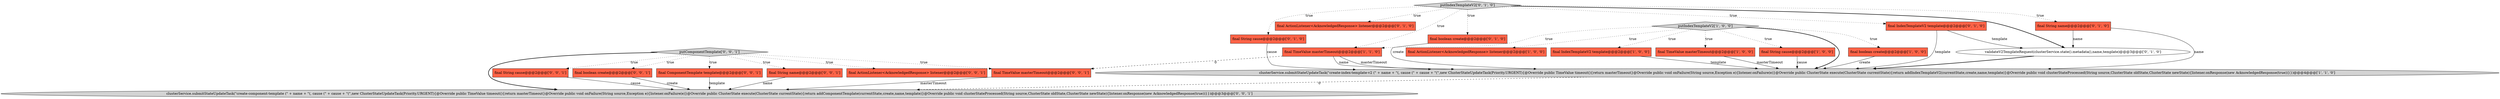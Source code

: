 digraph {
20 [style = filled, label = "putComponentTemplate['0', '0', '1']", fillcolor = lightgray, shape = diamond image = "AAA0AAABBB3BBB"];
5 [style = filled, label = "final boolean create@@@2@@@['1', '0', '0']", fillcolor = tomato, shape = box image = "AAA0AAABBB1BBB"];
17 [style = filled, label = "final String cause@@@2@@@['0', '0', '1']", fillcolor = tomato, shape = box image = "AAA0AAABBB3BBB"];
10 [style = filled, label = "putIndexTemplateV2['0', '1', '0']", fillcolor = lightgray, shape = diamond image = "AAA0AAABBB2BBB"];
4 [style = filled, label = "final IndexTemplateV2 template@@@2@@@['1', '0', '0']", fillcolor = tomato, shape = box image = "AAA0AAABBB1BBB"];
14 [style = filled, label = "final ActionListener<AcknowledgedResponse> listener@@@2@@@['0', '1', '0']", fillcolor = tomato, shape = box image = "AAA0AAABBB2BBB"];
19 [style = filled, label = "final boolean create@@@2@@@['0', '0', '1']", fillcolor = tomato, shape = box image = "AAA0AAABBB3BBB"];
8 [style = filled, label = "validateV2TemplateRequest(clusterService.state().metadata(),name,template)@@@3@@@['0', '1', '0']", fillcolor = white, shape = ellipse image = "AAA1AAABBB2BBB"];
6 [style = filled, label = "final TimeValue masterTimeout@@@2@@@['1', '0', '0']", fillcolor = tomato, shape = box image = "AAA0AAABBB1BBB"];
15 [style = filled, label = "final ComponentTemplate template@@@2@@@['0', '0', '1']", fillcolor = tomato, shape = box image = "AAA0AAABBB3BBB"];
13 [style = filled, label = "final String name@@@2@@@['0', '1', '0']", fillcolor = tomato, shape = box image = "AAA0AAABBB2BBB"];
21 [style = filled, label = "final String name@@@2@@@['0', '0', '1']", fillcolor = tomato, shape = box image = "AAA0AAABBB3BBB"];
1 [style = filled, label = "final String cause@@@2@@@['1', '0', '0']", fillcolor = tomato, shape = box image = "AAA0AAABBB1BBB"];
11 [style = filled, label = "final IndexTemplateV2 template@@@2@@@['0', '1', '0']", fillcolor = tomato, shape = box image = "AAA0AAABBB2BBB"];
3 [style = filled, label = "clusterService.submitStateUpdateTask(\"create-index-template-v2 (\" + name + \"(, cause (\" + cause + \"(\",new ClusterStateUpdateTask(Priority.URGENT){@Override public TimeValue timeout(){return masterTimeout}@Override public void onFailure(String source,Exception e){listener.onFailure(e)}@Override public ClusterState execute(ClusterState currentState){return addIndexTemplateV2(currentState,create,name,template)}@Override public void clusterStateProcessed(String source,ClusterState oldState,ClusterState newState){listener.onResponse(new AcknowledgedResponse(true))}})@@@4@@@['1', '1', '0']", fillcolor = lightgray, shape = ellipse image = "AAA0AAABBB1BBB"];
2 [style = filled, label = "putIndexTemplateV2['1', '0', '0']", fillcolor = lightgray, shape = diamond image = "AAA0AAABBB1BBB"];
0 [style = filled, label = "final ActionListener<AcknowledgedResponse> listener@@@2@@@['1', '0', '0']", fillcolor = tomato, shape = box image = "AAA0AAABBB1BBB"];
18 [style = filled, label = "final ActionListener<AcknowledgedResponse> listener@@@2@@@['0', '0', '1']", fillcolor = tomato, shape = box image = "AAA0AAABBB3BBB"];
22 [style = filled, label = "final TimeValue masterTimeout@@@2@@@['0', '0', '1']", fillcolor = tomato, shape = box image = "AAA0AAABBB3BBB"];
12 [style = filled, label = "final String cause@@@2@@@['0', '1', '0']", fillcolor = tomato, shape = box image = "AAA0AAABBB2BBB"];
9 [style = filled, label = "final boolean create@@@2@@@['0', '1', '0']", fillcolor = tomato, shape = box image = "AAA0AAABBB2BBB"];
16 [style = filled, label = "clusterService.submitStateUpdateTask(\"create-component-template (\" + name + \"(, cause (\" + cause + \"(\",new ClusterStateUpdateTask(Priority.URGENT){@Override public TimeValue timeout(){return masterTimeout}@Override public void onFailure(String source,Exception e){listener.onFailure(e)}@Override public ClusterState execute(ClusterState currentState){return addComponentTemplate(currentState,create,name,template)}@Override public void clusterStateProcessed(String source,ClusterState oldState,ClusterState newState){listener.onResponse(new AcknowledgedResponse(true))}})@@@3@@@['0', '0', '1']", fillcolor = lightgray, shape = ellipse image = "AAA0AAABBB3BBB"];
7 [style = filled, label = "final TimeValue masterTimeout@@@2@@@['1', '1', '0']", fillcolor = tomato, shape = box image = "AAA0AAABBB1BBB"];
9->3 [style = solid, label="create"];
5->3 [style = solid, label="create"];
10->13 [style = dotted, label="true"];
2->4 [style = dotted, label="true"];
7->3 [style = solid, label="name"];
20->16 [style = bold, label=""];
10->12 [style = dotted, label="true"];
20->21 [style = dotted, label="true"];
3->16 [style = dashed, label="0"];
20->18 [style = dotted, label="true"];
2->5 [style = dotted, label="true"];
10->8 [style = bold, label=""];
20->17 [style = dotted, label="true"];
2->6 [style = dotted, label="true"];
6->3 [style = solid, label="masterTimeout"];
10->7 [style = dotted, label="true"];
12->3 [style = solid, label="cause"];
13->3 [style = solid, label="name"];
8->3 [style = bold, label=""];
2->3 [style = bold, label=""];
19->16 [style = solid, label="create"];
2->1 [style = dotted, label="true"];
21->16 [style = solid, label="name"];
20->15 [style = dotted, label="true"];
22->16 [style = solid, label="masterTimeout"];
7->22 [style = dashed, label="0"];
11->8 [style = solid, label="template"];
20->22 [style = dotted, label="true"];
11->3 [style = solid, label="template"];
15->16 [style = solid, label="template"];
4->3 [style = solid, label="template"];
20->19 [style = dotted, label="true"];
7->3 [style = solid, label="masterTimeout"];
2->0 [style = dotted, label="true"];
17->16 [style = solid, label="cause"];
10->11 [style = dotted, label="true"];
10->14 [style = dotted, label="true"];
13->8 [style = solid, label="name"];
10->9 [style = dotted, label="true"];
1->3 [style = solid, label="cause"];
2->7 [style = dotted, label="true"];
}
